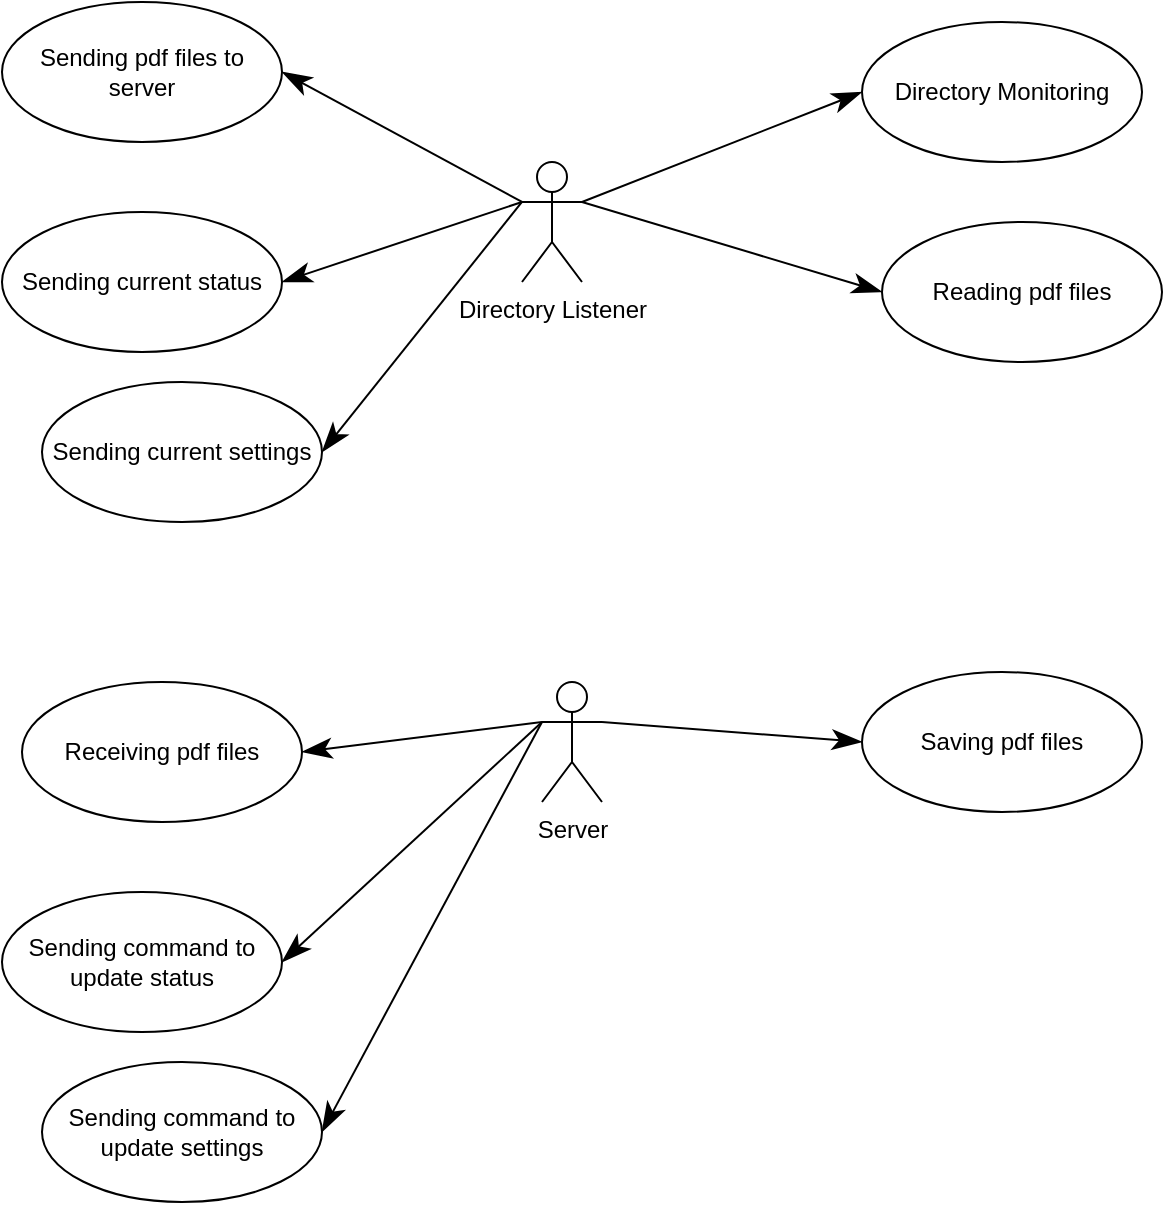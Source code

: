 <mxfile version="12.2.6" type="device" pages="1"><diagram id="mhBLHpATnqrHWnyDvTdN" name="Page-1"><mxGraphModel dx="1408" dy="748" grid="1" gridSize="10" guides="1" tooltips="1" connect="1" arrows="1" fold="1" page="1" pageScale="1" pageWidth="850" pageHeight="1100" math="0" shadow="0"><root><mxCell id="0"/><mxCell id="1" parent="0"/><mxCell id="eZUczMcgBjUNzVX7jDr--1" value="Directory Listener" style="shape=umlActor;verticalLabelPosition=bottom;labelBackgroundColor=#ffffff;verticalAlign=top;html=1;" vertex="1" parent="1"><mxGeometry x="410" y="90" width="30" height="60" as="geometry"/></mxCell><mxCell id="eZUczMcgBjUNzVX7jDr--2" value="Directory Monitoring" style="ellipse;whiteSpace=wrap;html=1;" vertex="1" parent="1"><mxGeometry x="580" y="20" width="140" height="70" as="geometry"/></mxCell><mxCell id="eZUczMcgBjUNzVX7jDr--3" value="Reading pdf files" style="ellipse;whiteSpace=wrap;html=1;" vertex="1" parent="1"><mxGeometry x="590" y="120" width="140" height="70" as="geometry"/></mxCell><mxCell id="eZUczMcgBjUNzVX7jDr--4" value="Sending pdf files to server" style="ellipse;whiteSpace=wrap;html=1;" vertex="1" parent="1"><mxGeometry x="150" y="10" width="140" height="70" as="geometry"/></mxCell><mxCell id="eZUczMcgBjUNzVX7jDr--5" value="" style="endArrow=classicThin;endFill=1;endSize=12;html=1;exitX=1;exitY=0.333;exitDx=0;exitDy=0;exitPerimeter=0;entryX=0;entryY=0.5;entryDx=0;entryDy=0;" edge="1" parent="1" source="eZUczMcgBjUNzVX7jDr--1" target="eZUczMcgBjUNzVX7jDr--2"><mxGeometry width="160" relative="1" as="geometry"><mxPoint x="150" y="260" as="sourcePoint"/><mxPoint x="310" y="260" as="targetPoint"/></mxGeometry></mxCell><mxCell id="eZUczMcgBjUNzVX7jDr--6" value="" style="endArrow=classicThin;endFill=1;endSize=12;html=1;exitX=1;exitY=0.333;exitDx=0;exitDy=0;exitPerimeter=0;entryX=0;entryY=0.5;entryDx=0;entryDy=0;" edge="1" parent="1" source="eZUczMcgBjUNzVX7jDr--1" target="eZUczMcgBjUNzVX7jDr--3"><mxGeometry width="160" relative="1" as="geometry"><mxPoint x="160" y="270" as="sourcePoint"/><mxPoint x="320" y="270" as="targetPoint"/></mxGeometry></mxCell><mxCell id="eZUczMcgBjUNzVX7jDr--7" value="" style="endArrow=classicThin;endFill=1;endSize=12;html=1;exitX=0;exitY=0.333;exitDx=0;exitDy=0;exitPerimeter=0;entryX=1;entryY=0.5;entryDx=0;entryDy=0;" edge="1" parent="1" source="eZUczMcgBjUNzVX7jDr--1" target="eZUczMcgBjUNzVX7jDr--4"><mxGeometry width="160" relative="1" as="geometry"><mxPoint x="170" y="280" as="sourcePoint"/><mxPoint x="330" y="280" as="targetPoint"/></mxGeometry></mxCell><mxCell id="eZUczMcgBjUNzVX7jDr--8" value="Server" style="shape=umlActor;verticalLabelPosition=bottom;labelBackgroundColor=#ffffff;verticalAlign=top;html=1;" vertex="1" parent="1"><mxGeometry x="420" y="350" width="30" height="60" as="geometry"/></mxCell><mxCell id="eZUczMcgBjUNzVX7jDr--10" value="Saving pdf files" style="ellipse;whiteSpace=wrap;html=1;" vertex="1" parent="1"><mxGeometry x="580" y="345" width="140" height="70" as="geometry"/></mxCell><mxCell id="eZUczMcgBjUNzVX7jDr--11" value="Receiving pdf files" style="ellipse;whiteSpace=wrap;html=1;" vertex="1" parent="1"><mxGeometry x="160" y="350" width="140" height="70" as="geometry"/></mxCell><mxCell id="eZUczMcgBjUNzVX7jDr--13" value="" style="endArrow=classicThin;endFill=1;endSize=12;html=1;exitX=1;exitY=0.333;exitDx=0;exitDy=0;exitPerimeter=0;entryX=0;entryY=0.5;entryDx=0;entryDy=0;" edge="1" parent="1" source="eZUczMcgBjUNzVX7jDr--8" target="eZUczMcgBjUNzVX7jDr--10"><mxGeometry width="160" relative="1" as="geometry"><mxPoint x="170" y="530" as="sourcePoint"/><mxPoint x="330" y="530" as="targetPoint"/></mxGeometry></mxCell><mxCell id="eZUczMcgBjUNzVX7jDr--14" value="" style="endArrow=classicThin;endFill=1;endSize=12;html=1;exitX=0;exitY=0.333;exitDx=0;exitDy=0;exitPerimeter=0;entryX=1;entryY=0.5;entryDx=0;entryDy=0;" edge="1" parent="1" source="eZUczMcgBjUNzVX7jDr--8" target="eZUczMcgBjUNzVX7jDr--11"><mxGeometry width="160" relative="1" as="geometry"><mxPoint x="180" y="540" as="sourcePoint"/><mxPoint x="340" y="540" as="targetPoint"/></mxGeometry></mxCell><mxCell id="eZUczMcgBjUNzVX7jDr--15" value="Sending current status" style="ellipse;whiteSpace=wrap;html=1;" vertex="1" parent="1"><mxGeometry x="150" y="115" width="140" height="70" as="geometry"/></mxCell><mxCell id="eZUczMcgBjUNzVX7jDr--16" value="" style="endArrow=classicThin;endFill=1;endSize=12;html=1;exitX=0;exitY=0.333;exitDx=0;exitDy=0;exitPerimeter=0;entryX=1;entryY=0.5;entryDx=0;entryDy=0;" edge="1" parent="1" source="eZUczMcgBjUNzVX7jDr--1" target="eZUczMcgBjUNzVX7jDr--15"><mxGeometry width="160" relative="1" as="geometry"><mxPoint x="450" y="120" as="sourcePoint"/><mxPoint x="580" y="215" as="targetPoint"/></mxGeometry></mxCell><mxCell id="eZUczMcgBjUNzVX7jDr--17" value="Sending current settings" style="ellipse;whiteSpace=wrap;html=1;" vertex="1" parent="1"><mxGeometry x="170" y="200" width="140" height="70" as="geometry"/></mxCell><mxCell id="eZUczMcgBjUNzVX7jDr--18" value="" style="endArrow=classicThin;endFill=1;endSize=12;html=1;entryX=1;entryY=0.5;entryDx=0;entryDy=0;exitX=0;exitY=0.333;exitDx=0;exitDy=0;exitPerimeter=0;" edge="1" parent="1" source="eZUczMcgBjUNzVX7jDr--1" target="eZUczMcgBjUNzVX7jDr--17"><mxGeometry width="160" relative="1" as="geometry"><mxPoint x="370" y="220" as="sourcePoint"/><mxPoint x="300" y="160" as="targetPoint"/></mxGeometry></mxCell><mxCell id="eZUczMcgBjUNzVX7jDr--19" value="Sending command to update status" style="ellipse;whiteSpace=wrap;html=1;" vertex="1" parent="1"><mxGeometry x="150" y="455" width="140" height="70" as="geometry"/></mxCell><mxCell id="eZUczMcgBjUNzVX7jDr--20" value="" style="endArrow=classicThin;endFill=1;endSize=12;html=1;exitX=0;exitY=0.333;exitDx=0;exitDy=0;exitPerimeter=0;entryX=1;entryY=0.5;entryDx=0;entryDy=0;" edge="1" parent="1" target="eZUczMcgBjUNzVX7jDr--19" source="eZUczMcgBjUNzVX7jDr--8"><mxGeometry width="160" relative="1" as="geometry"><mxPoint x="410" y="450" as="sourcePoint"/><mxPoint x="580" y="555" as="targetPoint"/></mxGeometry></mxCell><mxCell id="eZUczMcgBjUNzVX7jDr--21" value="Sending command to update settings" style="ellipse;whiteSpace=wrap;html=1;" vertex="1" parent="1"><mxGeometry x="170" y="540" width="140" height="70" as="geometry"/></mxCell><mxCell id="eZUczMcgBjUNzVX7jDr--22" value="" style="endArrow=classicThin;endFill=1;endSize=12;html=1;entryX=1;entryY=0.5;entryDx=0;entryDy=0;" edge="1" parent="1" target="eZUczMcgBjUNzVX7jDr--21"><mxGeometry width="160" relative="1" as="geometry"><mxPoint x="420" y="370" as="sourcePoint"/><mxPoint x="300" y="500" as="targetPoint"/></mxGeometry></mxCell></root></mxGraphModel></diagram></mxfile>